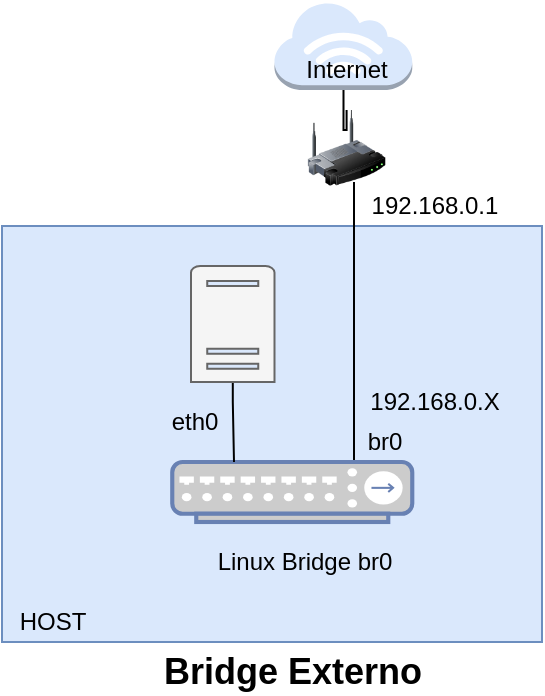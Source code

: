 <mxfile version="18.1.3" type="device"><diagram id="k4pNC1rw3EwO7Iqltvwy" name="Page-1"><mxGraphModel dx="1422" dy="760" grid="1" gridSize="10" guides="1" tooltips="1" connect="1" arrows="1" fold="1" page="1" pageScale="1" pageWidth="827" pageHeight="1169" math="0" shadow="0"><root><mxCell id="0"/><mxCell id="1" parent="0"/><mxCell id="ECoGbR0762pp9iFnCjb--15" value="" style="rounded=0;whiteSpace=wrap;html=1;fontSize=18;fillColor=#dae8fc;strokeColor=#6c8ebf;" parent="1" vertex="1"><mxGeometry x="304" y="362" width="270" height="208" as="geometry"/></mxCell><mxCell id="ECoGbR0762pp9iFnCjb--5" value="" style="outlineConnect=0;dashed=0;verticalLabelPosition=bottom;verticalAlign=top;align=center;html=1;shape=mxgraph.aws3.internet_3;fillColor=#dae8fc;strokeColor=#6c8ebf;" parent="1" vertex="1"><mxGeometry x="440.25" y="250" width="68.88" height="44" as="geometry"/></mxCell><mxCell id="9Ma8cIheUYmZL0rjMNAf-6" value="" style="edgeStyle=orthogonalEdgeStyle;rounded=0;orthogonalLoop=1;jettySize=auto;html=1;endArrow=none;endFill=0;" parent="1" source="_etOdeRrxOBRMlxFL1JE-7" edge="1"><mxGeometry relative="1" as="geometry"><Array as="points"><mxPoint x="480" y="342"/></Array><mxPoint x="480" y="340" as="targetPoint"/></mxGeometry></mxCell><mxCell id="_etOdeRrxOBRMlxFL1JE-7" value="" style="fontColor=#0066CC;verticalAlign=top;verticalLabelPosition=bottom;labelPosition=center;align=center;html=1;outlineConnect=0;fillColor=#CCCCCC;strokeColor=#6881B3;gradientColor=none;gradientDirection=north;strokeWidth=2;shape=mxgraph.networks.hub;" parent="1" vertex="1"><mxGeometry x="389.13" y="480" width="120" height="30" as="geometry"/></mxCell><mxCell id="_etOdeRrxOBRMlxFL1JE-18" value="HOST" style="text;html=1;resizable=0;autosize=1;align=center;verticalAlign=middle;points=[];fillColor=none;strokeColor=none;rounded=0;" parent="1" vertex="1"><mxGeometry x="304" y="550" width="50" height="20" as="geometry"/></mxCell><mxCell id="9Ma8cIheUYmZL0rjMNAf-10" value="" style="edgeStyle=orthogonalEdgeStyle;rounded=0;orthogonalLoop=1;jettySize=auto;html=1;endArrow=none;endFill=0;" parent="1" source="ECoGbR0762pp9iFnCjb--5" target="9Ma8cIheUYmZL0rjMNAf-4" edge="1"><mxGeometry relative="1" as="geometry"><mxPoint x="518.88" y="210" as="targetPoint"/></mxGeometry></mxCell><mxCell id="_etOdeRrxOBRMlxFL1JE-19" value="Internet" style="text;html=1;resizable=0;autosize=1;align=center;verticalAlign=middle;points=[];fillColor=none;strokeColor=none;rounded=0;" parent="1" vertex="1"><mxGeometry x="446.32" y="274" width="60" height="20" as="geometry"/></mxCell><mxCell id="-73Oau5m9B-L7gfSsbPc-20" value="eth0" style="text;html=1;resizable=0;autosize=1;align=center;verticalAlign=middle;points=[];fillColor=none;strokeColor=none;rounded=0;" parent="1" vertex="1"><mxGeometry x="380" y="450" width="40" height="20" as="geometry"/></mxCell><mxCell id="-73Oau5m9B-L7gfSsbPc-21" value="&lt;div&gt;Linux Bridge br0&lt;/div&gt;" style="text;html=1;resizable=0;autosize=1;align=center;verticalAlign=middle;points=[];fillColor=none;strokeColor=none;rounded=0;" parent="1" vertex="1"><mxGeometry x="399.82" y="520" width="110" height="20" as="geometry"/></mxCell><mxCell id="9Ma8cIheUYmZL0rjMNAf-2" value="" style="edgeStyle=orthogonalEdgeStyle;rounded=0;orthogonalLoop=1;jettySize=auto;html=1;endArrow=none;endFill=0;" parent="1" source="ECoGbR0762pp9iFnCjb--2" target="_etOdeRrxOBRMlxFL1JE-7" edge="1"><mxGeometry relative="1" as="geometry"><Array as="points"><mxPoint x="420" y="450"/><mxPoint x="420" y="450"/></Array></mxGeometry></mxCell><mxCell id="ECoGbR0762pp9iFnCjb--2" value="" style="sketch=0;pointerEvents=1;shadow=0;dashed=0;html=1;strokeColor=#666666;labelPosition=center;verticalLabelPosition=bottom;verticalAlign=top;outlineConnect=0;align=center;shape=mxgraph.office.servers.physical_host;fillColor=#f5f5f5;fontColor=#333333;" parent="1" vertex="1"><mxGeometry x="398.5" y="382" width="41.75" height="58" as="geometry"/></mxCell><mxCell id="ECoGbR0762pp9iFnCjb--10" value="&lt;font size=&quot;1&quot;&gt;&lt;b style=&quot;font-size: 18px&quot;&gt;Bridge Externo&lt;/b&gt;&lt;/font&gt;" style="text;html=1;resizable=0;autosize=1;align=center;verticalAlign=middle;points=[];fillColor=none;strokeColor=none;rounded=0;" parent="1" vertex="1"><mxGeometry x="374.13" y="575" width="150" height="20" as="geometry"/></mxCell><mxCell id="ECoGbR0762pp9iFnCjb--13" value="192.168.0.X" style="text;html=1;resizable=0;autosize=1;align=center;verticalAlign=middle;points=[];fillColor=none;strokeColor=none;rounded=0;" parent="1" vertex="1"><mxGeometry x="479.82" y="440" width="80" height="20" as="geometry"/></mxCell><mxCell id="9Ma8cIheUYmZL0rjMNAf-3" value="br0" style="text;html=1;resizable=0;autosize=1;align=center;verticalAlign=middle;points=[];fillColor=none;strokeColor=none;rounded=0;" parent="1" vertex="1"><mxGeometry x="479.82" y="460" width="30" height="20" as="geometry"/></mxCell><mxCell id="9Ma8cIheUYmZL0rjMNAf-4" value="" style="image;html=1;image=img/lib/clip_art/networking/Wireless_Router_128x128.png" parent="1" vertex="1"><mxGeometry x="452.82" y="304" width="47" height="38" as="geometry"/></mxCell><mxCell id="9Ma8cIheUYmZL0rjMNAf-11" style="edgeStyle=orthogonalEdgeStyle;rounded=0;orthogonalLoop=1;jettySize=auto;html=1;exitX=0.5;exitY=1;exitDx=0;exitDy=0;endArrow=none;endFill=0;" parent="1" source="9Ma8cIheUYmZL0rjMNAf-4" target="9Ma8cIheUYmZL0rjMNAf-4" edge="1"><mxGeometry relative="1" as="geometry"/></mxCell><mxCell id="9Ma8cIheUYmZL0rjMNAf-12" value="192.168.0.1" style="text;html=1;resizable=0;autosize=1;align=center;verticalAlign=middle;points=[];fillColor=none;strokeColor=none;rounded=0;" parent="1" vertex="1"><mxGeometry x="479.82" y="342" width="80" height="20" as="geometry"/></mxCell></root></mxGraphModel></diagram></mxfile>